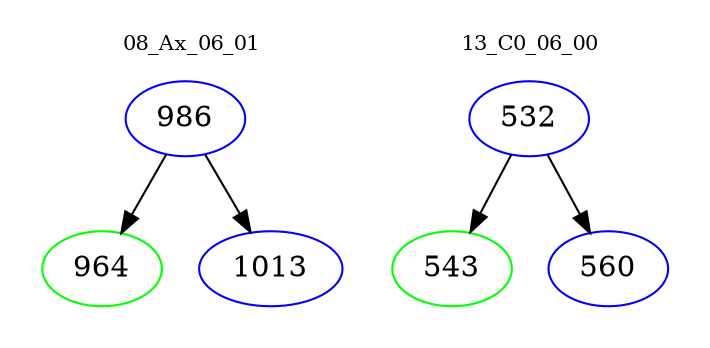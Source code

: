 digraph{
subgraph cluster_0 {
color = white
label = "08_Ax_06_01";
fontsize=10;
T0_986 [label="986", color="blue"]
T0_986 -> T0_964 [color="black"]
T0_964 [label="964", color="green"]
T0_986 -> T0_1013 [color="black"]
T0_1013 [label="1013", color="blue"]
}
subgraph cluster_1 {
color = white
label = "13_C0_06_00";
fontsize=10;
T1_532 [label="532", color="blue"]
T1_532 -> T1_543 [color="black"]
T1_543 [label="543", color="green"]
T1_532 -> T1_560 [color="black"]
T1_560 [label="560", color="blue"]
}
}
